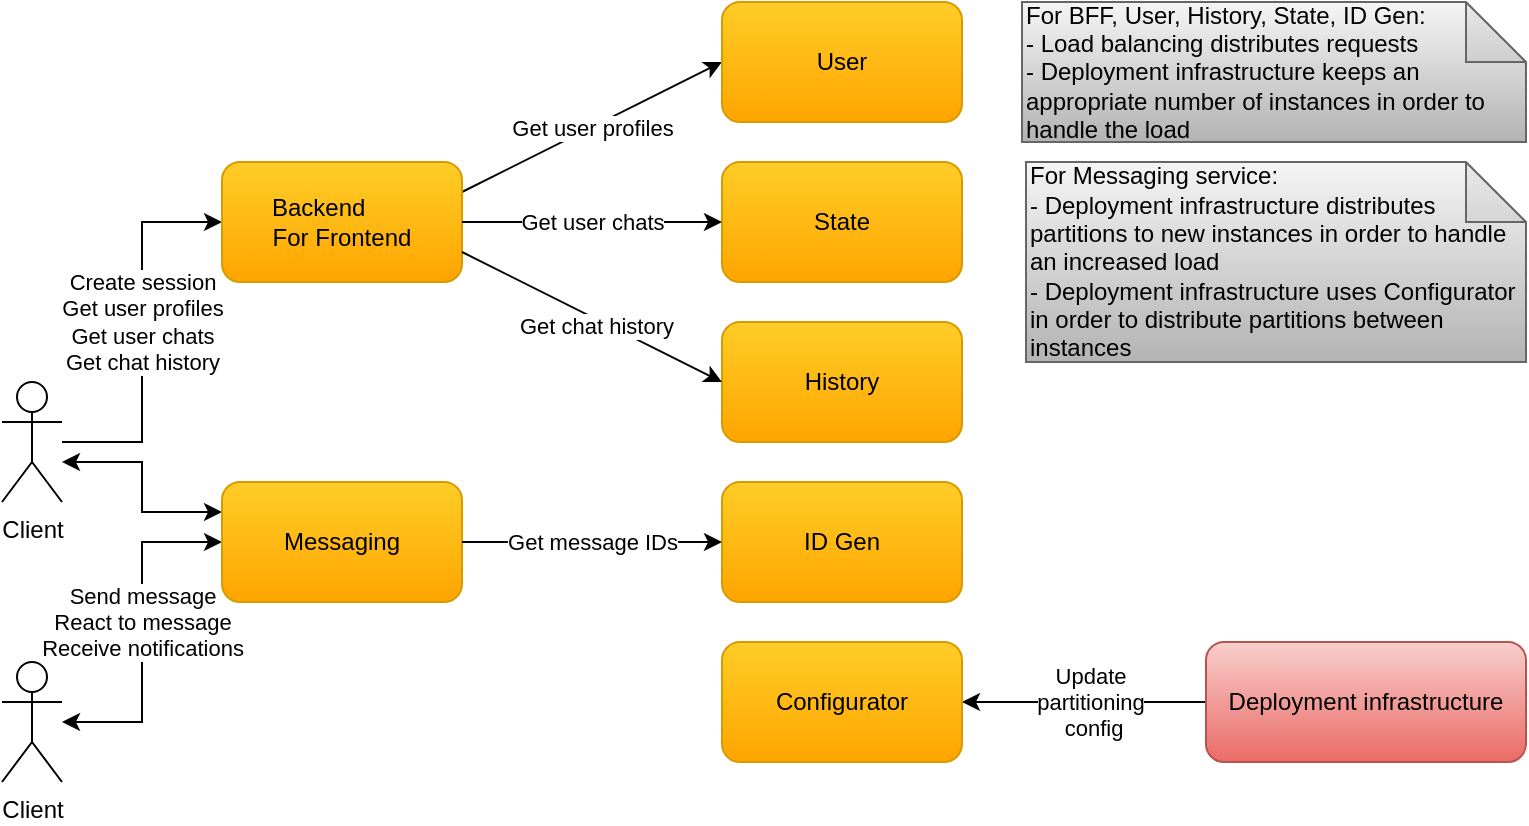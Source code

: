 <mxfile version="20.8.16" type="device"><diagram id="G4t1x3i_cumIOjZ8GDXV" name="Page-1"><mxGraphModel dx="2016" dy="1203" grid="1" gridSize="10" guides="1" tooltips="1" connect="1" arrows="1" fold="1" page="1" pageScale="1" pageWidth="850" pageHeight="1100" math="0" shadow="0"><root><mxCell id="0"/><mxCell id="1" parent="0"/><mxCell id="d0rf5hO-lCL4Q1tjQsr9-38" value="Update&lt;br&gt;partitioning&lt;br&gt;&amp;nbsp;config" style="edgeStyle=orthogonalEdgeStyle;rounded=0;orthogonalLoop=1;jettySize=auto;html=1;entryX=1;entryY=0.5;entryDx=0;entryDy=0;" parent="1" source="zAgNuWyr5u-YzhFzlj54-1" target="d0rf5hO-lCL4Q1tjQsr9-13" edge="1"><mxGeometry x="-0.048" relative="1" as="geometry"><Array as="points"><mxPoint x="570" y="390"/><mxPoint x="570" y="390"/></Array><mxPoint as="offset"/></mxGeometry></mxCell><mxCell id="zAgNuWyr5u-YzhFzlj54-1" value="Deployment infrastructure" style="rounded=1;whiteSpace=wrap;html=1;gradientColor=#ea6b66;fillColor=#f8cecc;strokeColor=#b85450;" parent="1" vertex="1"><mxGeometry x="642" y="360" width="160" height="60" as="geometry"/></mxCell><mxCell id="zAgNuWyr5u-YzhFzlj54-6" value="&lt;div&gt;&lt;span&gt;For Messaging&amp;nbsp;&lt;/span&gt;&lt;span&gt;service:&lt;/span&gt;&lt;/div&gt;&lt;div&gt;&lt;span&gt;- Deployment infrastructure distributes partitions to new instances in order to handle an increased load&lt;/span&gt;&lt;br&gt;&lt;/div&gt;&lt;div&gt;&lt;span&gt;- Deployment infrastructure uses Configurator in order to distribute partitions between instances&lt;/span&gt;&lt;/div&gt;" style="shape=note;whiteSpace=wrap;html=1;backgroundOutline=1;darkOpacity=0.05;align=left;gradientColor=#b3b3b3;fillColor=#f5f5f5;strokeColor=#666666;" parent="1" vertex="1"><mxGeometry x="552" y="120" width="250" height="100" as="geometry"/></mxCell><mxCell id="d0rf5hO-lCL4Q1tjQsr9-1" value="" style="edgeStyle=orthogonalEdgeStyle;rounded=0;orthogonalLoop=1;jettySize=auto;html=1;entryX=0;entryY=0.25;entryDx=0;entryDy=0;startArrow=classic;startFill=1;" parent="1" source="d0rf5hO-lCL4Q1tjQsr9-3" target="d0rf5hO-lCL4Q1tjQsr9-7" edge="1"><mxGeometry relative="1" as="geometry"><Array as="points"><mxPoint x="110" y="270"/><mxPoint x="110" y="295"/></Array></mxGeometry></mxCell><mxCell id="d0rf5hO-lCL4Q1tjQsr9-2" value="Create session&lt;br&gt;Get user profiles&lt;br&gt;Get user chats&lt;br&gt;Get chat history" style="edgeStyle=orthogonalEdgeStyle;rounded=0;orthogonalLoop=1;jettySize=auto;html=1;entryX=0;entryY=0.5;entryDx=0;entryDy=0;" parent="1" source="d0rf5hO-lCL4Q1tjQsr9-3" target="d0rf5hO-lCL4Q1tjQsr9-20" edge="1"><mxGeometry x="0.053" relative="1" as="geometry"><Array as="points"><mxPoint x="110" y="260"/><mxPoint x="110" y="150"/></Array><mxPoint as="offset"/></mxGeometry></mxCell><mxCell id="d0rf5hO-lCL4Q1tjQsr9-3" value="Client" style="shape=umlActor;verticalLabelPosition=bottom;verticalAlign=top;html=1;outlineConnect=0;" parent="1" vertex="1"><mxGeometry x="40" y="230" width="30" height="60" as="geometry"/></mxCell><mxCell id="d0rf5hO-lCL4Q1tjQsr9-4" value="Send message&lt;br&gt;React to message&lt;br&gt;Receive notifications" style="edgeStyle=orthogonalEdgeStyle;rounded=0;orthogonalLoop=1;jettySize=auto;html=1;entryX=0;entryY=0.5;entryDx=0;entryDy=0;startArrow=classic;startFill=1;" parent="1" source="d0rf5hO-lCL4Q1tjQsr9-5" target="d0rf5hO-lCL4Q1tjQsr9-7" edge="1"><mxGeometry x="0.059" relative="1" as="geometry"><mxPoint as="offset"/></mxGeometry></mxCell><mxCell id="d0rf5hO-lCL4Q1tjQsr9-5" value="Client" style="shape=umlActor;verticalLabelPosition=bottom;verticalAlign=top;html=1;outlineConnect=0;" parent="1" vertex="1"><mxGeometry x="40" y="370" width="30" height="60" as="geometry"/></mxCell><mxCell id="d0rf5hO-lCL4Q1tjQsr9-7" value="&lt;font style=&quot;font-size: 12px&quot;&gt;Messaging&lt;/font&gt;" style="rounded=1;whiteSpace=wrap;html=1;gradientColor=#ffa500;fillColor=#ffcd28;strokeColor=#d79b00;" parent="1" vertex="1"><mxGeometry x="150" y="280" width="120" height="60" as="geometry"/></mxCell><mxCell id="d0rf5hO-lCL4Q1tjQsr9-13" value="Configurator" style="rounded=1;whiteSpace=wrap;html=1;gradientColor=#ffa500;fillColor=#ffcd28;strokeColor=#d79b00;" parent="1" vertex="1"><mxGeometry x="400" y="360" width="120" height="60" as="geometry"/></mxCell><mxCell id="d0rf5hO-lCL4Q1tjQsr9-15" value="&lt;font style=&quot;font-size: 12px&quot;&gt;History&lt;/font&gt;" style="rounded=1;whiteSpace=wrap;html=1;gradientColor=#ffa500;fillColor=#ffcd28;strokeColor=#d79b00;" parent="1" vertex="1"><mxGeometry x="400" y="200" width="120" height="60" as="geometry"/></mxCell><mxCell id="d0rf5hO-lCL4Q1tjQsr9-16" value="&lt;font style=&quot;font-size: 12px&quot;&gt;ID Gen&lt;/font&gt;" style="rounded=1;whiteSpace=wrap;html=1;gradientColor=#ffa500;fillColor=#ffcd28;strokeColor=#d79b00;" parent="1" vertex="1"><mxGeometry x="400" y="280" width="120" height="60" as="geometry"/></mxCell><mxCell id="d0rf5hO-lCL4Q1tjQsr9-17" value="Get message IDs" style="endArrow=classic;html=1;exitX=1;exitY=0.5;exitDx=0;exitDy=0;entryX=0;entryY=0.5;entryDx=0;entryDy=0;" parent="1" source="d0rf5hO-lCL4Q1tjQsr9-7" target="d0rf5hO-lCL4Q1tjQsr9-16" edge="1"><mxGeometry width="50" height="50" relative="1" as="geometry"><mxPoint x="530" y="55" as="sourcePoint"/><mxPoint x="290" y="245" as="targetPoint"/><mxPoint as="offset"/></mxGeometry></mxCell><mxCell id="QSnCtZxuHhLnOK5eIwUb-2" value="Get user profiles" style="rounded=0;orthogonalLoop=1;jettySize=auto;html=1;entryX=0;entryY=0.5;entryDx=0;entryDy=0;exitX=1;exitY=0.25;exitDx=0;exitDy=0;" parent="1" source="d0rf5hO-lCL4Q1tjQsr9-20" target="QSnCtZxuHhLnOK5eIwUb-1" edge="1"><mxGeometry relative="1" as="geometry"/></mxCell><mxCell id="d0rf5hO-lCL4Q1tjQsr9-20" value="&lt;font style=&quot;font-size: 12px&quot;&gt;Backend&amp;nbsp; &amp;nbsp; &amp;nbsp; &amp;nbsp;&lt;br&gt;For Frontend&lt;/font&gt;" style="rounded=1;whiteSpace=wrap;html=1;gradientColor=#ffa500;fillColor=#ffcd28;strokeColor=#d79b00;" parent="1" vertex="1"><mxGeometry x="150" y="120" width="120" height="60" as="geometry"/></mxCell><mxCell id="d0rf5hO-lCL4Q1tjQsr9-23" value="&lt;font style=&quot;font-size: 12px&quot;&gt;State&lt;/font&gt;" style="rounded=1;whiteSpace=wrap;html=1;gradientColor=#ffa500;fillColor=#ffcd28;strokeColor=#d79b00;" parent="1" vertex="1"><mxGeometry x="400" y="120" width="120" height="60" as="geometry"/></mxCell><mxCell id="d0rf5hO-lCL4Q1tjQsr9-26" value="Get chat history" style="endArrow=classic;html=1;entryX=0;entryY=0.5;entryDx=0;entryDy=0;exitX=1;exitY=0.75;exitDx=0;exitDy=0;" parent="1" source="d0rf5hO-lCL4Q1tjQsr9-20" target="d0rf5hO-lCL4Q1tjQsr9-15" edge="1"><mxGeometry x="0.044" y="-3" width="50" height="50" relative="1" as="geometry"><mxPoint x="250" y="240" as="sourcePoint"/><mxPoint x="370" y="420" as="targetPoint"/><mxPoint as="offset"/></mxGeometry></mxCell><mxCell id="d0rf5hO-lCL4Q1tjQsr9-27" value="Get user chats" style="endArrow=classic;html=1;entryX=0;entryY=0.5;entryDx=0;entryDy=0;exitX=1;exitY=0.5;exitDx=0;exitDy=0;" parent="1" source="d0rf5hO-lCL4Q1tjQsr9-20" target="d0rf5hO-lCL4Q1tjQsr9-23" edge="1"><mxGeometry width="50" height="50" relative="1" as="geometry"><mxPoint x="280" y="50" as="sourcePoint"/><mxPoint x="330" y="100" as="targetPoint"/><mxPoint as="offset"/></mxGeometry></mxCell><mxCell id="d0rf5hO-lCL4Q1tjQsr9-40" value="&lt;div&gt;&lt;span&gt;For BFF, User, History, State,&amp;nbsp;&lt;/span&gt;&lt;span&gt;ID Gen:&lt;/span&gt;&lt;/div&gt;&lt;div&gt;- Load balancing distributes requests&lt;span&gt;&lt;br&gt;&lt;/span&gt;&lt;/div&gt;&lt;div&gt;&lt;span&gt;- Deployment infrastructure keeps an appropriate number of instances in order to handle the load&lt;/span&gt;&lt;/div&gt;" style="shape=note;whiteSpace=wrap;html=1;backgroundOutline=1;darkOpacity=0.05;align=left;gradientColor=#b3b3b3;fillColor=#f5f5f5;strokeColor=#666666;" parent="1" vertex="1"><mxGeometry x="550" y="40" width="252" height="70" as="geometry"/></mxCell><mxCell id="QSnCtZxuHhLnOK5eIwUb-1" value="&lt;font style=&quot;font-size: 12px&quot;&gt;User&lt;/font&gt;" style="rounded=1;whiteSpace=wrap;html=1;gradientColor=#ffa500;fillColor=#ffcd28;strokeColor=#d79b00;" parent="1" vertex="1"><mxGeometry x="400" y="40" width="120" height="60" as="geometry"/></mxCell></root></mxGraphModel></diagram></mxfile>
